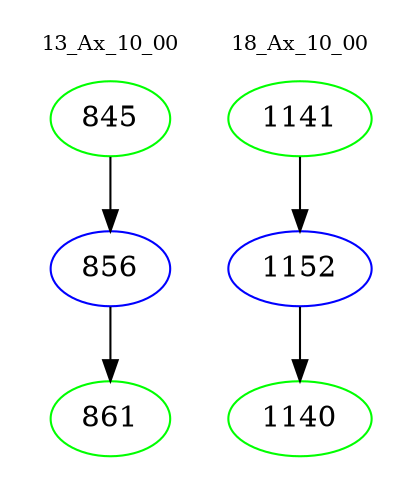digraph{
subgraph cluster_0 {
color = white
label = "13_Ax_10_00";
fontsize=10;
T0_845 [label="845", color="green"]
T0_845 -> T0_856 [color="black"]
T0_856 [label="856", color="blue"]
T0_856 -> T0_861 [color="black"]
T0_861 [label="861", color="green"]
}
subgraph cluster_1 {
color = white
label = "18_Ax_10_00";
fontsize=10;
T1_1141 [label="1141", color="green"]
T1_1141 -> T1_1152 [color="black"]
T1_1152 [label="1152", color="blue"]
T1_1152 -> T1_1140 [color="black"]
T1_1140 [label="1140", color="green"]
}
}

